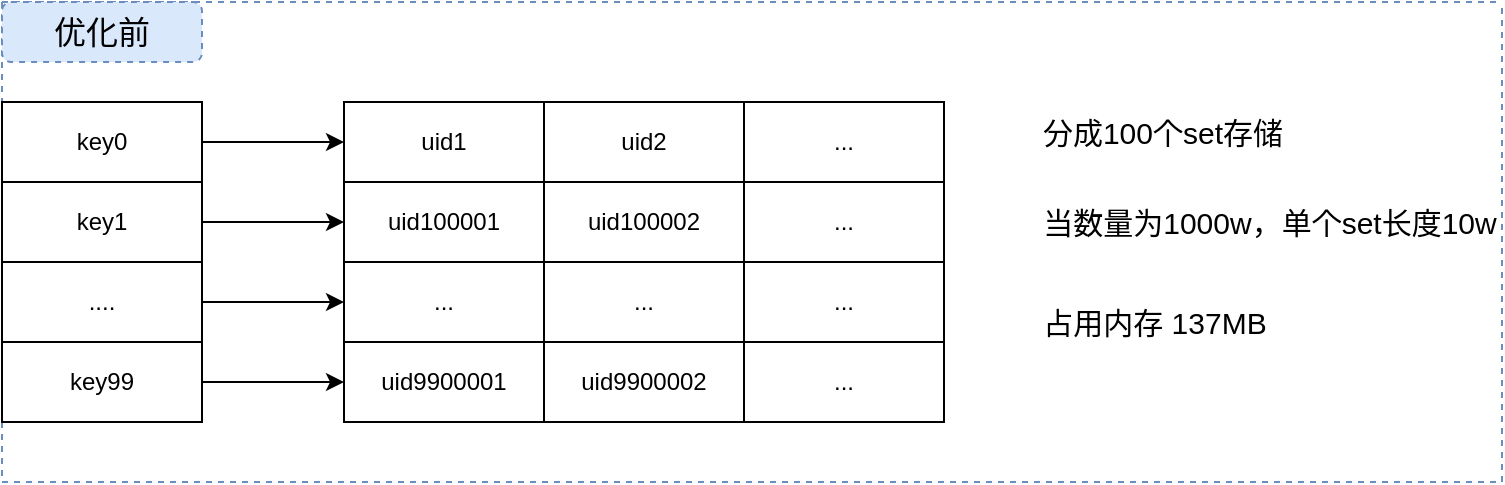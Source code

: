 <mxfile version="20.8.13" type="github">
  <diagram name="第 1 页" id="BOLuX9ZyXxqOdYCUEiga">
    <mxGraphModel dx="1434" dy="788" grid="1" gridSize="10" guides="1" tooltips="1" connect="1" arrows="1" fold="1" page="1" pageScale="1" pageWidth="827" pageHeight="1169" math="0" shadow="0">
      <root>
        <mxCell id="0" />
        <mxCell id="1" parent="0" />
        <mxCell id="W2gXTpwqCUoPqCOYdxZJ-1" value="" style="swimlane;startSize=0;fontFamily=Verdana;fontSize=13;dashed=1;fillColor=#dae8fc;strokeColor=#6c8ebf;movable=1;resizable=1;rotatable=1;deletable=1;editable=1;connectable=1;" vertex="1" parent="1">
          <mxGeometry x="39" y="50" width="750" height="240" as="geometry" />
        </mxCell>
        <mxCell id="W2gXTpwqCUoPqCOYdxZJ-2" value="优化前" style="rounded=1;whiteSpace=wrap;html=1;dashed=1;fontFamily=Verdana;fontSize=16;fillColor=#dae8fc;strokeColor=#6c8ebf;" vertex="1" parent="W2gXTpwqCUoPqCOYdxZJ-1">
          <mxGeometry width="100" height="30" as="geometry" />
        </mxCell>
        <mxCell id="W2gXTpwqCUoPqCOYdxZJ-12" value="key0" style="rounded=0;whiteSpace=wrap;html=1;" vertex="1" parent="W2gXTpwqCUoPqCOYdxZJ-1">
          <mxGeometry y="50" width="100" height="40" as="geometry" />
        </mxCell>
        <mxCell id="W2gXTpwqCUoPqCOYdxZJ-13" value="key1" style="rounded=0;whiteSpace=wrap;html=1;" vertex="1" parent="W2gXTpwqCUoPqCOYdxZJ-1">
          <mxGeometry y="90" width="100" height="40" as="geometry" />
        </mxCell>
        <mxCell id="W2gXTpwqCUoPqCOYdxZJ-14" value="...." style="rounded=0;whiteSpace=wrap;html=1;" vertex="1" parent="W2gXTpwqCUoPqCOYdxZJ-1">
          <mxGeometry y="130" width="100" height="40" as="geometry" />
        </mxCell>
        <mxCell id="W2gXTpwqCUoPqCOYdxZJ-15" value="key99" style="rounded=0;whiteSpace=wrap;html=1;" vertex="1" parent="W2gXTpwqCUoPqCOYdxZJ-1">
          <mxGeometry y="170" width="100" height="40" as="geometry" />
        </mxCell>
        <mxCell id="W2gXTpwqCUoPqCOYdxZJ-17" value="uid1" style="rounded=0;whiteSpace=wrap;html=1;" vertex="1" parent="W2gXTpwqCUoPqCOYdxZJ-1">
          <mxGeometry x="171" y="50" width="100" height="40" as="geometry" />
        </mxCell>
        <mxCell id="W2gXTpwqCUoPqCOYdxZJ-18" value="uid2" style="rounded=0;whiteSpace=wrap;html=1;" vertex="1" parent="W2gXTpwqCUoPqCOYdxZJ-1">
          <mxGeometry x="271" y="50" width="100" height="40" as="geometry" />
        </mxCell>
        <mxCell id="W2gXTpwqCUoPqCOYdxZJ-27" value="..." style="rounded=0;whiteSpace=wrap;html=1;" vertex="1" parent="W2gXTpwqCUoPqCOYdxZJ-1">
          <mxGeometry x="371" y="50" width="100" height="40" as="geometry" />
        </mxCell>
        <mxCell id="W2gXTpwqCUoPqCOYdxZJ-28" value="uid100001" style="rounded=0;whiteSpace=wrap;html=1;" vertex="1" parent="W2gXTpwqCUoPqCOYdxZJ-1">
          <mxGeometry x="171" y="90" width="100" height="40" as="geometry" />
        </mxCell>
        <mxCell id="W2gXTpwqCUoPqCOYdxZJ-29" value="uid100002" style="rounded=0;whiteSpace=wrap;html=1;" vertex="1" parent="W2gXTpwqCUoPqCOYdxZJ-1">
          <mxGeometry x="271" y="90" width="100" height="40" as="geometry" />
        </mxCell>
        <mxCell id="W2gXTpwqCUoPqCOYdxZJ-30" value="..." style="rounded=0;whiteSpace=wrap;html=1;" vertex="1" parent="W2gXTpwqCUoPqCOYdxZJ-1">
          <mxGeometry x="371" y="90" width="100" height="40" as="geometry" />
        </mxCell>
        <mxCell id="W2gXTpwqCUoPqCOYdxZJ-31" value="..." style="rounded=0;whiteSpace=wrap;html=1;" vertex="1" parent="W2gXTpwqCUoPqCOYdxZJ-1">
          <mxGeometry x="171" y="130" width="100" height="40" as="geometry" />
        </mxCell>
        <mxCell id="W2gXTpwqCUoPqCOYdxZJ-32" value="..." style="rounded=0;whiteSpace=wrap;html=1;" vertex="1" parent="W2gXTpwqCUoPqCOYdxZJ-1">
          <mxGeometry x="271" y="130" width="100" height="40" as="geometry" />
        </mxCell>
        <mxCell id="W2gXTpwqCUoPqCOYdxZJ-33" value="..." style="rounded=0;whiteSpace=wrap;html=1;" vertex="1" parent="W2gXTpwqCUoPqCOYdxZJ-1">
          <mxGeometry x="371" y="130" width="100" height="40" as="geometry" />
        </mxCell>
        <mxCell id="W2gXTpwqCUoPqCOYdxZJ-34" value="uid9900001" style="rounded=0;whiteSpace=wrap;html=1;" vertex="1" parent="W2gXTpwqCUoPqCOYdxZJ-1">
          <mxGeometry x="171" y="170" width="100" height="40" as="geometry" />
        </mxCell>
        <mxCell id="W2gXTpwqCUoPqCOYdxZJ-35" value="uid9900002" style="rounded=0;whiteSpace=wrap;html=1;" vertex="1" parent="W2gXTpwqCUoPqCOYdxZJ-1">
          <mxGeometry x="271" y="170" width="100" height="40" as="geometry" />
        </mxCell>
        <mxCell id="W2gXTpwqCUoPqCOYdxZJ-36" value="..." style="rounded=0;whiteSpace=wrap;html=1;" vertex="1" parent="W2gXTpwqCUoPqCOYdxZJ-1">
          <mxGeometry x="371" y="170" width="100" height="40" as="geometry" />
        </mxCell>
        <mxCell id="W2gXTpwqCUoPqCOYdxZJ-39" value="" style="endArrow=classic;html=1;rounded=0;exitX=1;exitY=0.5;exitDx=0;exitDy=0;entryX=0;entryY=0.5;entryDx=0;entryDy=0;" edge="1" parent="W2gXTpwqCUoPqCOYdxZJ-1" source="W2gXTpwqCUoPqCOYdxZJ-14" target="W2gXTpwqCUoPqCOYdxZJ-31">
          <mxGeometry width="50" height="50" relative="1" as="geometry">
            <mxPoint x="351" y="280" as="sourcePoint" />
            <mxPoint x="401" y="230" as="targetPoint" />
          </mxGeometry>
        </mxCell>
        <mxCell id="W2gXTpwqCUoPqCOYdxZJ-40" value="" style="endArrow=classic;html=1;rounded=0;exitX=1;exitY=0.5;exitDx=0;exitDy=0;" edge="1" parent="W2gXTpwqCUoPqCOYdxZJ-1" source="W2gXTpwqCUoPqCOYdxZJ-15" target="W2gXTpwqCUoPqCOYdxZJ-34">
          <mxGeometry width="50" height="50" relative="1" as="geometry">
            <mxPoint x="351" y="280" as="sourcePoint" />
            <mxPoint x="401" y="230" as="targetPoint" />
          </mxGeometry>
        </mxCell>
        <mxCell id="W2gXTpwqCUoPqCOYdxZJ-41" value="" style="endArrow=classic;html=1;rounded=0;exitX=1;exitY=0.5;exitDx=0;exitDy=0;entryX=0;entryY=0.5;entryDx=0;entryDy=0;" edge="1" parent="W2gXTpwqCUoPqCOYdxZJ-1" source="W2gXTpwqCUoPqCOYdxZJ-12" target="W2gXTpwqCUoPqCOYdxZJ-17">
          <mxGeometry width="50" height="50" relative="1" as="geometry">
            <mxPoint x="351" y="280" as="sourcePoint" />
            <mxPoint x="401" y="230" as="targetPoint" />
          </mxGeometry>
        </mxCell>
        <mxCell id="W2gXTpwqCUoPqCOYdxZJ-42" value="" style="endArrow=classic;html=1;rounded=0;exitX=1;exitY=0.5;exitDx=0;exitDy=0;entryX=0;entryY=0.5;entryDx=0;entryDy=0;" edge="1" parent="W2gXTpwqCUoPqCOYdxZJ-1" source="W2gXTpwqCUoPqCOYdxZJ-13" target="W2gXTpwqCUoPqCOYdxZJ-28">
          <mxGeometry width="50" height="50" relative="1" as="geometry">
            <mxPoint x="351" y="280" as="sourcePoint" />
            <mxPoint x="401" y="230" as="targetPoint" />
          </mxGeometry>
        </mxCell>
        <mxCell id="W2gXTpwqCUoPqCOYdxZJ-43" value="分成100个set存储" style="text;html=1;strokeColor=none;fillColor=none;align=center;verticalAlign=middle;whiteSpace=wrap;rounded=0;fontSize=15;" vertex="1" parent="W2gXTpwqCUoPqCOYdxZJ-1">
          <mxGeometry x="511" y="50" width="139" height="30" as="geometry" />
        </mxCell>
        <mxCell id="W2gXTpwqCUoPqCOYdxZJ-45" value="当数量为1000w，单个set长度10w" style="text;html=1;strokeColor=none;fillColor=none;align=center;verticalAlign=middle;whiteSpace=wrap;rounded=0;fontSize=15;" vertex="1" parent="W2gXTpwqCUoPqCOYdxZJ-1">
          <mxGeometry x="518" y="90" width="232" height="40" as="geometry" />
        </mxCell>
        <mxCell id="W2gXTpwqCUoPqCOYdxZJ-46" value="占用内存 137MB" style="text;html=1;strokeColor=none;fillColor=none;align=center;verticalAlign=middle;whiteSpace=wrap;rounded=0;fontSize=15;" vertex="1" parent="W2gXTpwqCUoPqCOYdxZJ-1">
          <mxGeometry x="507" y="140" width="139" height="40" as="geometry" />
        </mxCell>
      </root>
    </mxGraphModel>
  </diagram>
</mxfile>
